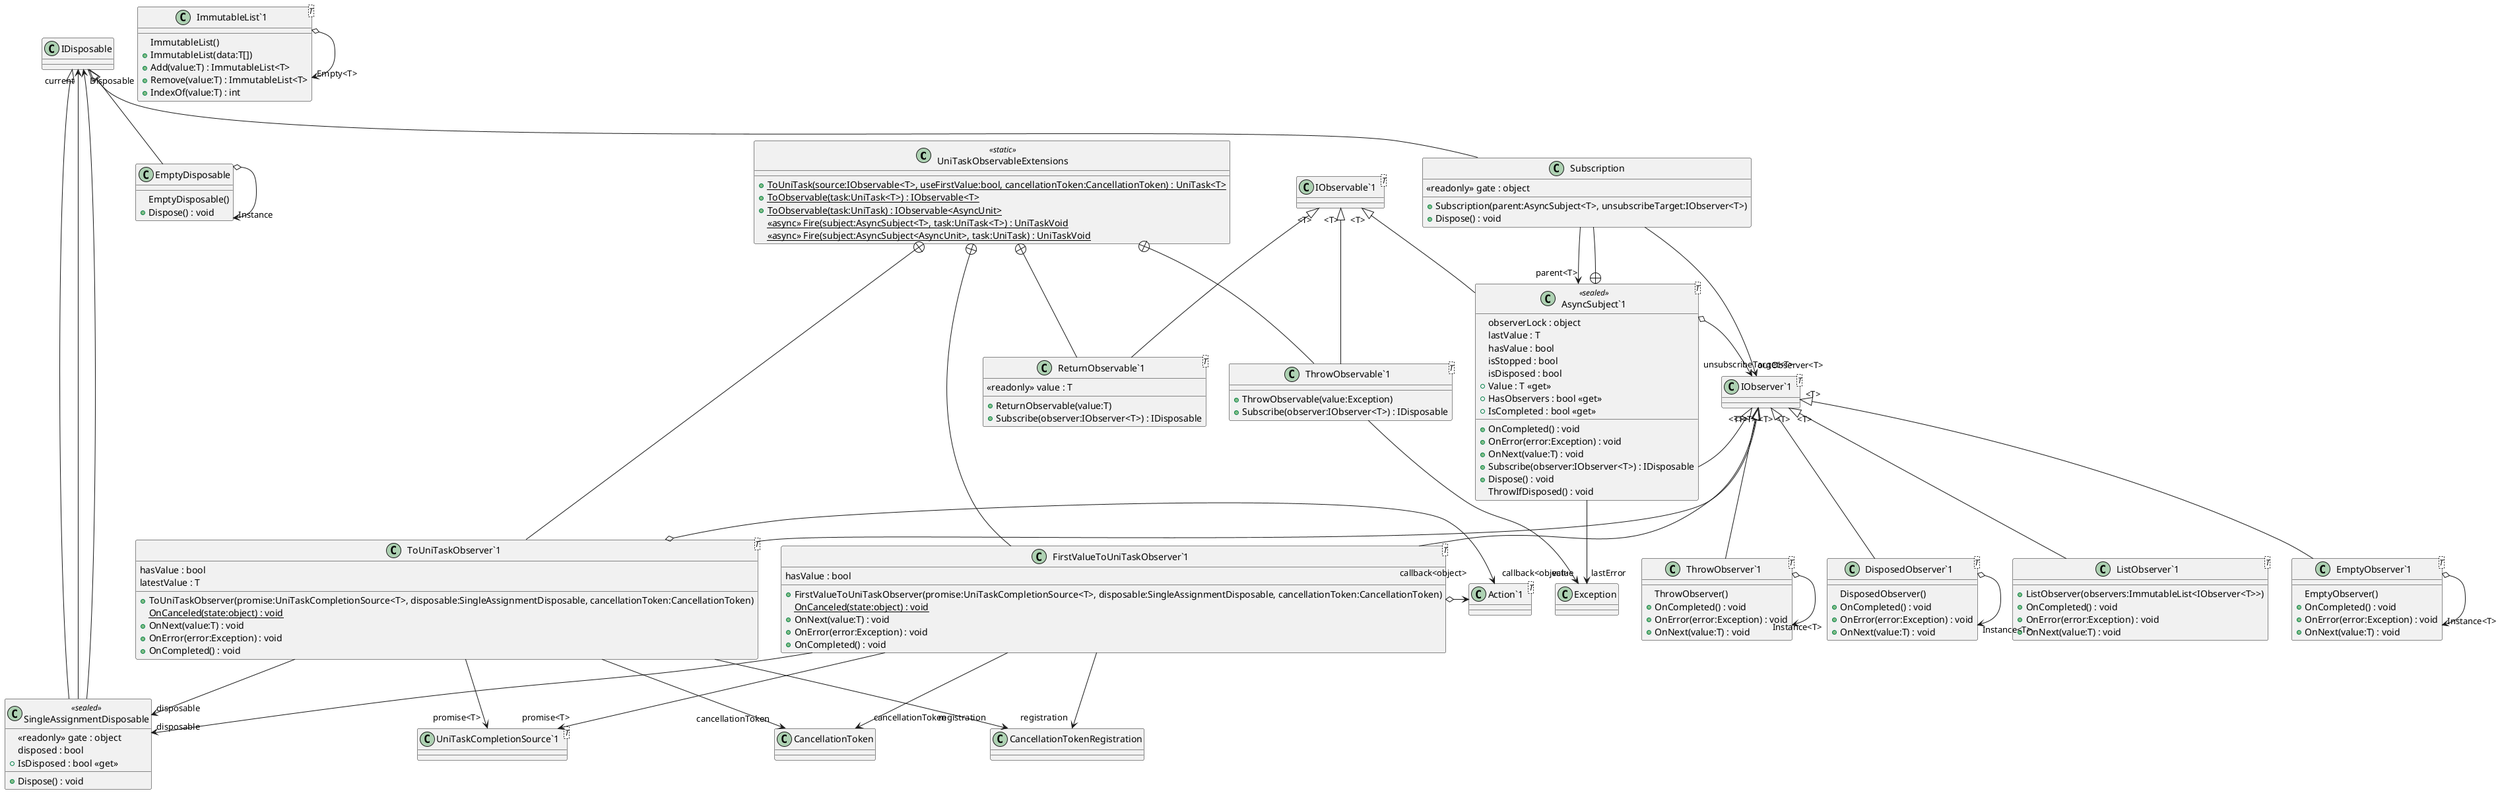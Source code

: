 @startuml
class UniTaskObservableExtensions <<static>> {
    + {static} ToUniTask(source:IObservable<T>, useFirstValue:bool, cancellationToken:CancellationToken) : UniTask<T>
    + {static} ToObservable(task:UniTask<T>) : IObservable<T>
    + {static} ToObservable(task:UniTask) : IObservable<AsyncUnit>
    {static} <<async>> Fire(subject:AsyncSubject<T>, task:UniTask<T>) : UniTaskVoid
    {static} <<async>> Fire(subject:AsyncSubject<AsyncUnit>, task:UniTask) : UniTaskVoid
}
class EmptyDisposable {
    EmptyDisposable()
    + Dispose() : void
}
class SingleAssignmentDisposable <<sealed>> {
    <<readonly>> gate : object
    disposed : bool
    + IsDisposed : bool <<get>>
    + Dispose() : void
}
class "AsyncSubject`1"<T> <<sealed>> {
    observerLock : object
    lastValue : T
    hasValue : bool
    isStopped : bool
    isDisposed : bool
    + Value : T <<get>>
    + HasObservers : bool <<get>>
    + IsCompleted : bool <<get>>
    + OnCompleted() : void
    + OnError(error:Exception) : void
    + OnNext(value:T) : void
    + Subscribe(observer:IObserver<T>) : IDisposable
    + Dispose() : void
    ThrowIfDisposed() : void
}
class "ListObserver`1"<T> {
    + ListObserver(observers:ImmutableList<IObserver<T>>)
    + OnCompleted() : void
    + OnError(error:Exception) : void
    + OnNext(value:T) : void
}
class "EmptyObserver`1"<T> {
    EmptyObserver()
    + OnCompleted() : void
    + OnError(error:Exception) : void
    + OnNext(value:T) : void
}
class "ThrowObserver`1"<T> {
    ThrowObserver()
    + OnCompleted() : void
    + OnError(error:Exception) : void
    + OnNext(value:T) : void
}
class "DisposedObserver`1"<T> {
    DisposedObserver()
    + OnCompleted() : void
    + OnError(error:Exception) : void
    + OnNext(value:T) : void
}
class "ImmutableList`1"<T> {
    ImmutableList()
    + ImmutableList(data:T[])
    + Add(value:T) : ImmutableList<T>
    + Remove(value:T) : ImmutableList<T>
    + IndexOf(value:T) : int
}
class "ToUniTaskObserver`1"<T> {
    hasValue : bool
    latestValue : T
    + ToUniTaskObserver(promise:UniTaskCompletionSource<T>, disposable:SingleAssignmentDisposable, cancellationToken:CancellationToken)
    {static} OnCanceled(state:object) : void
    + OnNext(value:T) : void
    + OnError(error:Exception) : void
    + OnCompleted() : void
}
class "FirstValueToUniTaskObserver`1"<T> {
    hasValue : bool
    + FirstValueToUniTaskObserver(promise:UniTaskCompletionSource<T>, disposable:SingleAssignmentDisposable, cancellationToken:CancellationToken)
    {static} OnCanceled(state:object) : void
    + OnNext(value:T) : void
    + OnError(error:Exception) : void
    + OnCompleted() : void
}
class "ReturnObservable`1"<T> {
    <<readonly>> value : T
    + ReturnObservable(value:T)
    + Subscribe(observer:IObserver<T>) : IDisposable
}
class "ThrowObservable`1"<T> {
    + ThrowObservable(value:Exception)
    + Subscribe(observer:IObserver<T>) : IDisposable
}
class "IObservable`1"<T> {
}
class "IObserver`1"<T> {
}
class Subscription {
    <<readonly>> gate : object
    + Subscription(parent:AsyncSubject<T>, unsubscribeTarget:IObserver<T>)
    + Dispose() : void
}
class "Action`1"<T> {
}
class "UniTaskCompletionSource`1"<T> {
}
IDisposable <|-- EmptyDisposable
EmptyDisposable o-> "Instance" EmptyDisposable
IDisposable <|-- SingleAssignmentDisposable
SingleAssignmentDisposable --> "current" IDisposable
SingleAssignmentDisposable --> "Disposable" IDisposable
"IObservable`1" "<T>" <|-- "AsyncSubject`1"
"IObserver`1" "<T>" <|-- "AsyncSubject`1"
"AsyncSubject`1" --> "lastError" Exception
"AsyncSubject`1" o-> "outObserver<T>" "IObserver`1"
"IObserver`1" "<T>" <|-- "ListObserver`1"
"IObserver`1" "<T>" <|-- "EmptyObserver`1"
"EmptyObserver`1" o-> "Instance<T>" "EmptyObserver`1"
"IObserver`1" "<T>" <|-- "ThrowObserver`1"
"ThrowObserver`1" o-> "Instance<T>" "ThrowObserver`1"
"IObserver`1" "<T>" <|-- "DisposedObserver`1"
"DisposedObserver`1" o-> "Instance<T>" "DisposedObserver`1"
"ImmutableList`1" o-> "Empty<T>" "ImmutableList`1"
UniTaskObservableExtensions +-- "ToUniTaskObserver`1"
"IObserver`1" "<T>" <|-- "ToUniTaskObserver`1"
"ToUniTaskObserver`1" o-> "callback<object>" "Action`1"
"ToUniTaskObserver`1" --> "promise<T>" "UniTaskCompletionSource`1"
"ToUniTaskObserver`1" --> "disposable" SingleAssignmentDisposable
"ToUniTaskObserver`1" --> "cancellationToken" CancellationToken
"ToUniTaskObserver`1" --> "registration" CancellationTokenRegistration
UniTaskObservableExtensions +-- "FirstValueToUniTaskObserver`1"
"IObserver`1" "<T>" <|-- "FirstValueToUniTaskObserver`1"
"FirstValueToUniTaskObserver`1" o-> "callback<object>" "Action`1"
"FirstValueToUniTaskObserver`1" --> "promise<T>" "UniTaskCompletionSource`1"
"FirstValueToUniTaskObserver`1" --> "disposable" SingleAssignmentDisposable
"FirstValueToUniTaskObserver`1" --> "cancellationToken" CancellationToken
"FirstValueToUniTaskObserver`1" --> "registration" CancellationTokenRegistration
UniTaskObservableExtensions +-- "ReturnObservable`1"
"IObservable`1" "<T>" <|-- "ReturnObservable`1"
UniTaskObservableExtensions +-- "ThrowObservable`1"
"IObservable`1" "<T>" <|-- "ThrowObservable`1"
"ThrowObservable`1" --> "value" Exception
"AsyncSubject`1" +-- Subscription
IDisposable <|-- Subscription
Subscription --> "parent<T>" "AsyncSubject`1"
Subscription --> "unsubscribeTarget<T>" "IObserver`1"
@enduml
